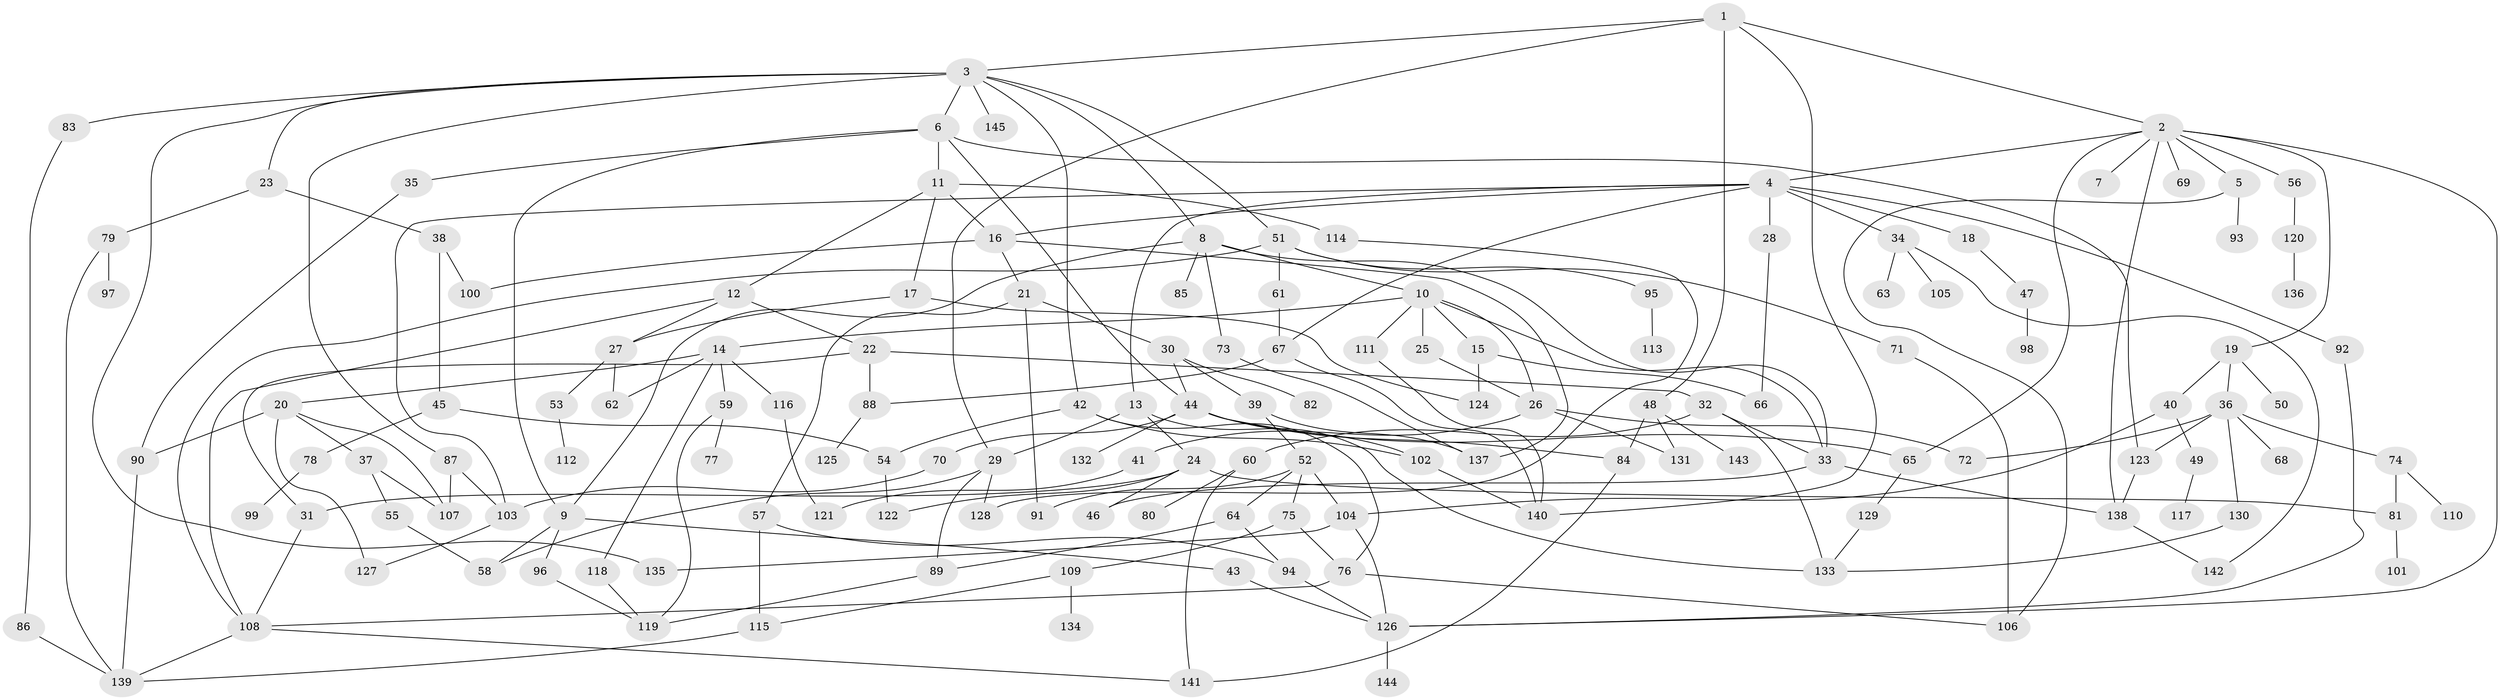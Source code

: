 // coarse degree distribution, {8: 0.01020408163265306, 11: 0.01020408163265306, 9: 0.04081632653061224, 2: 0.24489795918367346, 7: 0.061224489795918366, 1: 0.21428571428571427, 5: 0.11224489795918367, 4: 0.17346938775510204, 3: 0.11224489795918367, 6: 0.02040816326530612}
// Generated by graph-tools (version 1.1) at 2025/41/03/06/25 10:41:27]
// undirected, 145 vertices, 215 edges
graph export_dot {
graph [start="1"]
  node [color=gray90,style=filled];
  1;
  2;
  3;
  4;
  5;
  6;
  7;
  8;
  9;
  10;
  11;
  12;
  13;
  14;
  15;
  16;
  17;
  18;
  19;
  20;
  21;
  22;
  23;
  24;
  25;
  26;
  27;
  28;
  29;
  30;
  31;
  32;
  33;
  34;
  35;
  36;
  37;
  38;
  39;
  40;
  41;
  42;
  43;
  44;
  45;
  46;
  47;
  48;
  49;
  50;
  51;
  52;
  53;
  54;
  55;
  56;
  57;
  58;
  59;
  60;
  61;
  62;
  63;
  64;
  65;
  66;
  67;
  68;
  69;
  70;
  71;
  72;
  73;
  74;
  75;
  76;
  77;
  78;
  79;
  80;
  81;
  82;
  83;
  84;
  85;
  86;
  87;
  88;
  89;
  90;
  91;
  92;
  93;
  94;
  95;
  96;
  97;
  98;
  99;
  100;
  101;
  102;
  103;
  104;
  105;
  106;
  107;
  108;
  109;
  110;
  111;
  112;
  113;
  114;
  115;
  116;
  117;
  118;
  119;
  120;
  121;
  122;
  123;
  124;
  125;
  126;
  127;
  128;
  129;
  130;
  131;
  132;
  133;
  134;
  135;
  136;
  137;
  138;
  139;
  140;
  141;
  142;
  143;
  144;
  145;
  1 -- 2;
  1 -- 3;
  1 -- 29;
  1 -- 48;
  1 -- 140;
  2 -- 4;
  2 -- 5;
  2 -- 7;
  2 -- 19;
  2 -- 56;
  2 -- 69;
  2 -- 65;
  2 -- 138;
  2 -- 126;
  3 -- 6;
  3 -- 8;
  3 -- 23;
  3 -- 42;
  3 -- 51;
  3 -- 83;
  3 -- 87;
  3 -- 145;
  3 -- 135;
  4 -- 13;
  4 -- 16;
  4 -- 18;
  4 -- 28;
  4 -- 34;
  4 -- 92;
  4 -- 67;
  4 -- 103;
  5 -- 93;
  5 -- 106;
  6 -- 9;
  6 -- 11;
  6 -- 35;
  6 -- 44;
  6 -- 123;
  8 -- 10;
  8 -- 33;
  8 -- 73;
  8 -- 85;
  8 -- 9;
  9 -- 43;
  9 -- 58;
  9 -- 96;
  10 -- 14;
  10 -- 15;
  10 -- 25;
  10 -- 26;
  10 -- 111;
  10 -- 33;
  11 -- 12;
  11 -- 17;
  11 -- 114;
  11 -- 16;
  12 -- 22;
  12 -- 27;
  12 -- 108;
  13 -- 24;
  13 -- 133;
  13 -- 29;
  14 -- 20;
  14 -- 59;
  14 -- 116;
  14 -- 118;
  14 -- 62;
  15 -- 66;
  15 -- 124;
  16 -- 21;
  16 -- 100;
  16 -- 137;
  17 -- 124;
  17 -- 27;
  18 -- 47;
  19 -- 36;
  19 -- 40;
  19 -- 50;
  20 -- 37;
  20 -- 107;
  20 -- 127;
  20 -- 90;
  21 -- 30;
  21 -- 57;
  21 -- 91;
  22 -- 32;
  22 -- 31;
  22 -- 88;
  23 -- 38;
  23 -- 79;
  24 -- 31;
  24 -- 46;
  24 -- 81;
  24 -- 122;
  25 -- 26;
  26 -- 41;
  26 -- 131;
  26 -- 72;
  27 -- 53;
  27 -- 62;
  28 -- 66;
  29 -- 89;
  29 -- 128;
  29 -- 58;
  30 -- 39;
  30 -- 44;
  30 -- 82;
  31 -- 108;
  32 -- 60;
  32 -- 133;
  32 -- 33;
  33 -- 138;
  33 -- 46;
  34 -- 63;
  34 -- 105;
  34 -- 142;
  35 -- 90;
  36 -- 68;
  36 -- 72;
  36 -- 74;
  36 -- 123;
  36 -- 130;
  37 -- 55;
  37 -- 107;
  38 -- 45;
  38 -- 100;
  39 -- 52;
  39 -- 137;
  40 -- 49;
  40 -- 104;
  41 -- 121;
  42 -- 54;
  42 -- 102;
  42 -- 76;
  43 -- 126;
  44 -- 65;
  44 -- 70;
  44 -- 132;
  44 -- 102;
  44 -- 84;
  45 -- 78;
  45 -- 54;
  47 -- 98;
  48 -- 84;
  48 -- 143;
  48 -- 131;
  49 -- 117;
  51 -- 61;
  51 -- 71;
  51 -- 95;
  51 -- 108;
  52 -- 64;
  52 -- 75;
  52 -- 91;
  52 -- 104;
  53 -- 112;
  54 -- 122;
  55 -- 58;
  56 -- 120;
  57 -- 94;
  57 -- 115;
  59 -- 77;
  59 -- 119;
  60 -- 80;
  60 -- 141;
  61 -- 67;
  64 -- 94;
  64 -- 89;
  65 -- 129;
  67 -- 88;
  67 -- 140;
  70 -- 103;
  71 -- 106;
  73 -- 137;
  74 -- 110;
  74 -- 81;
  75 -- 76;
  75 -- 109;
  76 -- 106;
  76 -- 108;
  78 -- 99;
  79 -- 97;
  79 -- 139;
  81 -- 101;
  83 -- 86;
  84 -- 141;
  86 -- 139;
  87 -- 103;
  87 -- 107;
  88 -- 125;
  89 -- 119;
  90 -- 139;
  92 -- 126;
  94 -- 126;
  95 -- 113;
  96 -- 119;
  102 -- 140;
  103 -- 127;
  104 -- 126;
  104 -- 135;
  108 -- 139;
  108 -- 141;
  109 -- 134;
  109 -- 115;
  111 -- 140;
  114 -- 128;
  115 -- 139;
  116 -- 121;
  118 -- 119;
  120 -- 136;
  123 -- 138;
  126 -- 144;
  129 -- 133;
  130 -- 133;
  138 -- 142;
}
